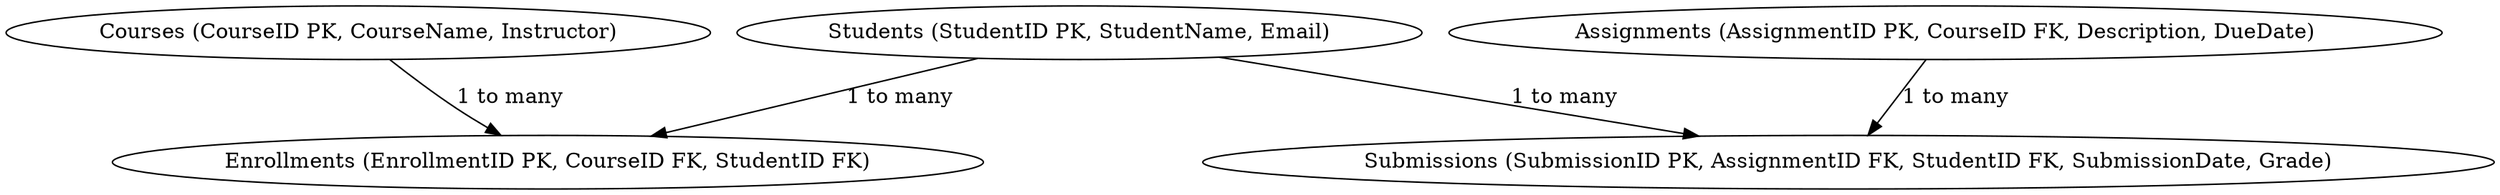 digraph OnlineLMS {
    Courses [label="Courses (CourseID PK, CourseName, Instructor)"];
    Students [label="Students (StudentID PK, StudentName, Email)"];
    Enrollments [label="Enrollments (EnrollmentID PK, CourseID FK, StudentID FK)"];
    Assignments [label="Assignments (AssignmentID PK, CourseID FK, Description, DueDate)"];
    Submissions [label="Submissions (SubmissionID PK, AssignmentID FK, StudentID FK, SubmissionDate, Grade)"];

    Courses -> Enrollments [label="1 to many"];
    Students -> Enrollments [label="1 to many"];
    Assignments -> Submissions [label="1 to many"];
    Students -> Submissions [label="1 to many"];
}
